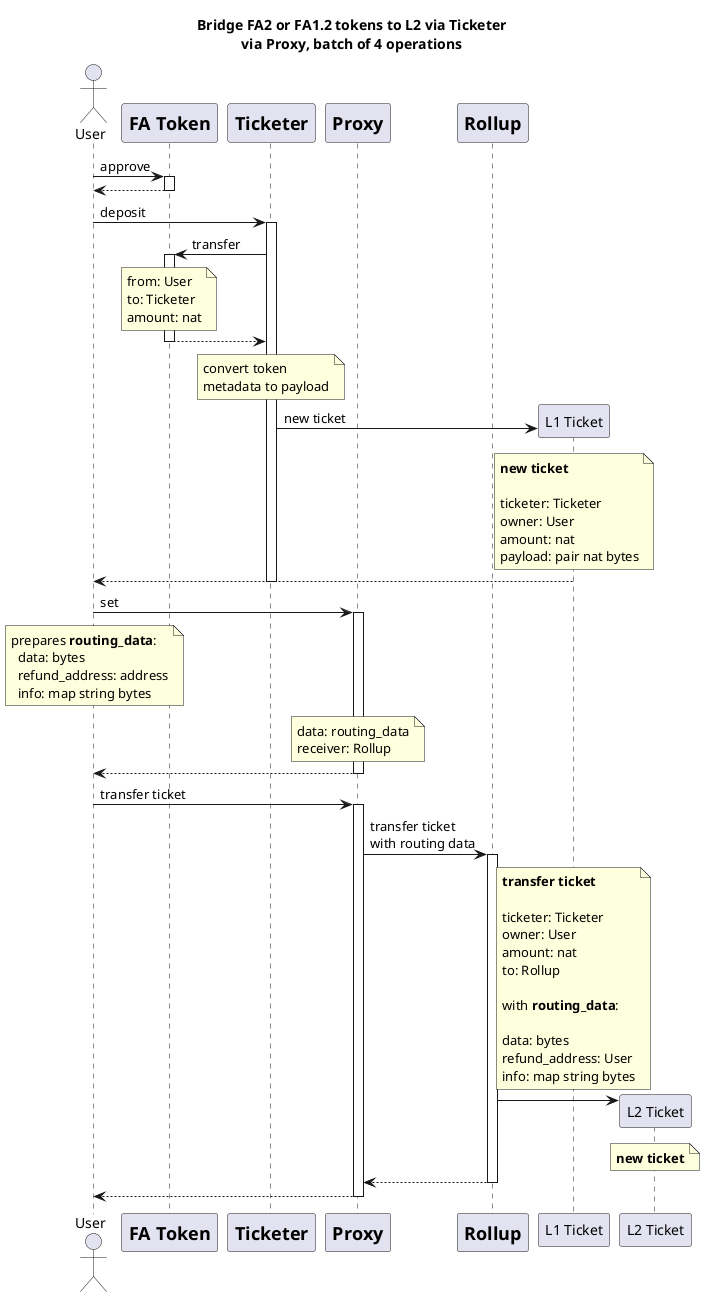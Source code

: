 @startuml
title Bridge FA2 or FA1.2 tokens to L2 via Ticketer\nvia Proxy, batch of 4 operations
actor       User          as User
participant FAToken [
    =FA Token
]
participant Ticketer [
    =Ticketer
]
participant Proxy [
    =Proxy
]
participant Rollup [
    =Rollup
]

User -> FAToken ++ : approve
FAToken --> User --

User -> Ticketer ++ : deposit
Ticketer -> FAToken ++ : transfer
note over FAToken: from: User\nto: Ticketer\namount: nat
FAToken --> Ticketer --
note over Ticketer : convert token\nmetadata to payload

Ticketer -> "L1 Ticket" as L1Ticket ** : new ticket
note over L1Ticket : **new ticket**\n\nticketer: Ticketer\nowner: User\namount: nat\npayload: pair nat bytes
L1Ticket --> User
deactivate Ticketer
User -> Proxy ++ : set
note over User : prepares **routing_data**:\n  data: bytes\n  refund_address: address\n  info: map string bytes
note over Proxy : data: routing_data\nreceiver: Rollup
Proxy --> User --

User -> Proxy ++ : transfer ticket
Proxy -> Rollup ++ : transfer ticket\nwith routing data
note over L1Ticket : **transfer ticket**\n\nticketer: Ticketer\nowner: User\namount: nat\nto: Rollup\n\nwith **routing_data**:\n\ndata: bytes\nrefund_address: User\ninfo: map string bytes

Rollup -> "L2 Ticket" as L2Ticket **
note over L2Ticket : **new ticket**
Rollup --> Proxy --
Proxy --> User --

@enduml
